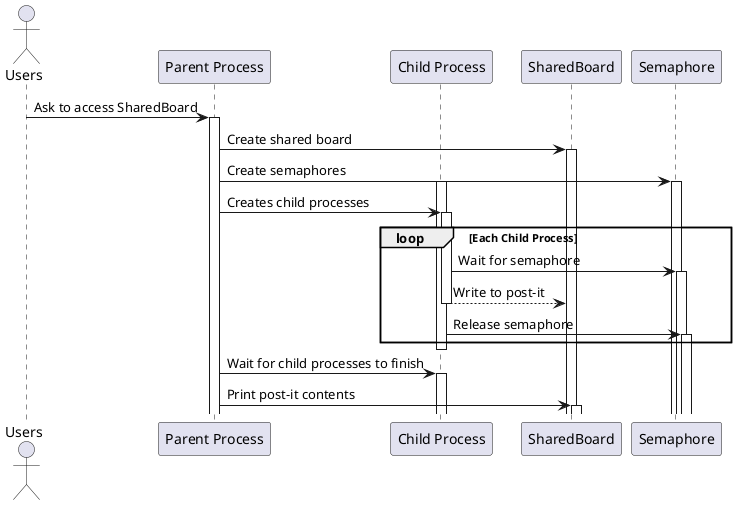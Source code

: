 @startuml
actor Users

autoactivate on

participant "Parent Process" as Parent
participant "Child Process" as Child
participant "SharedBoard" as Board
participant "Semaphore" as Semaphore

Users -> Parent: Ask to access SharedBoard
Parent -> Board: Create shared board
Parent -> Semaphore: Create semaphores
activate Child
Parent -> Child: Creates child processes

loop Each Child Process
    Child -> Semaphore: Wait for semaphore
    Child --> Board: Write to post-it
    Child -> Semaphore: Release semaphore
end
deactivate Child

Parent -> Child: Wait for child processes to finish
Parent -> Board: Print post-it contents

@enduml
